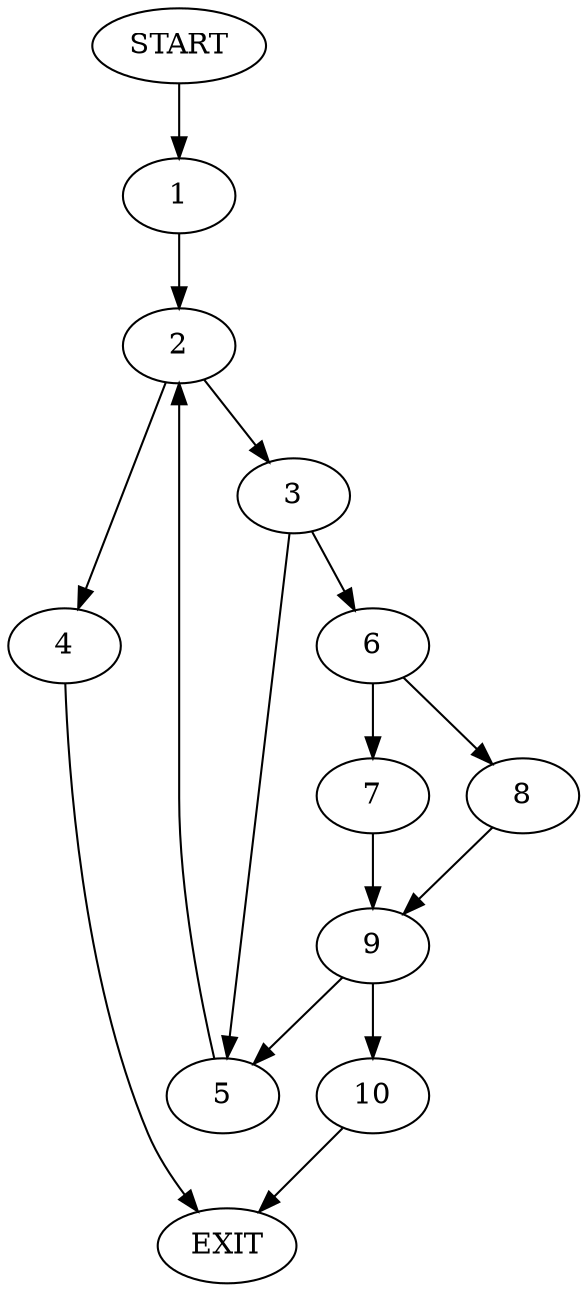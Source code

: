 digraph {
0 [label="START"]
11 [label="EXIT"]
0 -> 1
1 -> 2
2 -> 3
2 -> 4
3 -> 5
3 -> 6
4 -> 11
6 -> 7
6 -> 8
5 -> 2
8 -> 9
7 -> 9
9 -> 5
9 -> 10
10 -> 11
}
